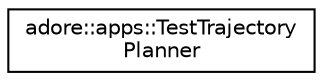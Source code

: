 digraph "Graphical Class Hierarchy"
{
 // LATEX_PDF_SIZE
  edge [fontname="Helvetica",fontsize="10",labelfontname="Helvetica",labelfontsize="10"];
  node [fontname="Helvetica",fontsize="10",shape=record];
  rankdir="LR";
  Node0 [label="adore::apps::TestTrajectory\lPlanner",height=0.2,width=0.4,color="black", fillcolor="white", style="filled",URL="$classadore_1_1apps_1_1TestTrajectoryPlanner.html",tooltip="test implementation of a lane following trajectory planner"];
}
